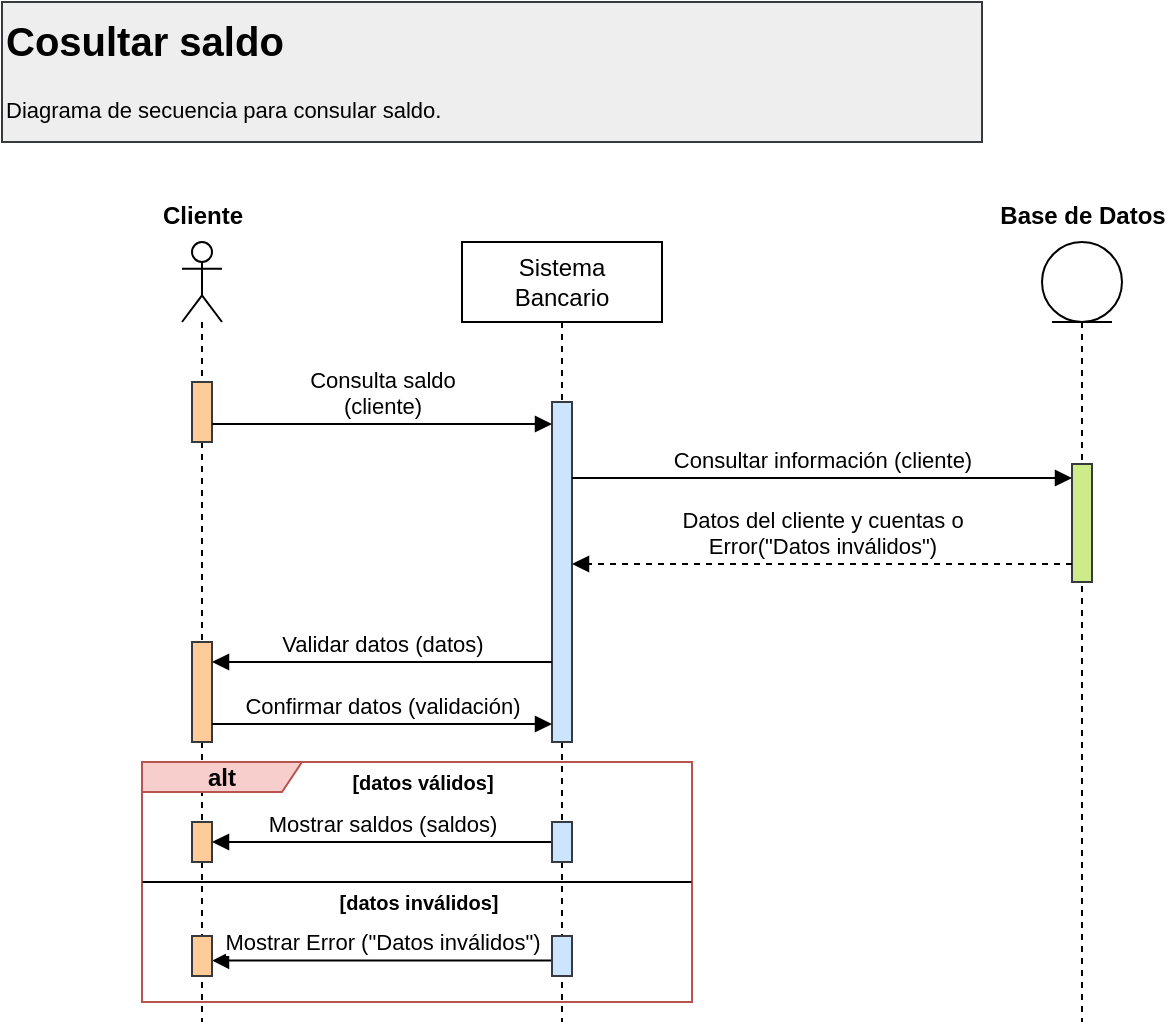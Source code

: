 <mxfile version="24.6.3" type="google">
  <diagram name="Página-1" id="D4xfMR_tDfcY7prQFISW">
    <mxGraphModel grid="1" page="1" gridSize="10" guides="1" tooltips="1" connect="1" arrows="1" fold="1" pageScale="1" pageWidth="1169" pageHeight="827" math="0" shadow="0">
      <root>
        <mxCell id="0" />
        <mxCell id="1" parent="0" />
        <mxCell id="BfA_5P8bwOXLROu7K_P--1" value="&lt;h1 style=&quot;margin-top: 0px;&quot;&gt;&lt;font style=&quot;font-size: 20px;&quot;&gt;Cosultar saldo&lt;/font&gt;&lt;/h1&gt;&lt;p style=&quot;font-size: 11px;&quot;&gt;Diagrama de secuencia para consular saldo.&lt;/p&gt;" style="text;html=1;whiteSpace=wrap;overflow=hidden;rounded=0;fillColor=#eeeeee;strokeColor=#36393d;fontSize=11;" vertex="1" parent="1">
          <mxGeometry x="10" y="10" width="490" height="70" as="geometry" />
        </mxCell>
        <mxCell id="BfA_5P8bwOXLROu7K_P--43" value="" style="shape=umlLifeline;perimeter=lifelinePerimeter;whiteSpace=wrap;html=1;container=1;dropTarget=0;collapsible=0;recursiveResize=0;outlineConnect=0;portConstraint=eastwest;newEdgeStyle={&quot;curved&quot;:0,&quot;rounded&quot;:0};participant=umlActor;" vertex="1" parent="1">
          <mxGeometry x="100" y="130" width="20" height="390" as="geometry" />
        </mxCell>
        <mxCell id="BfA_5P8bwOXLROu7K_P--57" value="" style="html=1;points=[[0,0,0,0,5],[0,1,0,0,-5],[1,0,0,0,5],[1,1,0,0,-5]];perimeter=orthogonalPerimeter;outlineConnect=0;targetShapes=umlLifeline;portConstraint=eastwest;newEdgeStyle={&quot;curved&quot;:0,&quot;rounded&quot;:0};fillColor=#ffcc99;strokeColor=#36393d;" vertex="1" parent="BfA_5P8bwOXLROu7K_P--43">
          <mxGeometry x="5" y="70" width="10" height="30" as="geometry" />
        </mxCell>
        <mxCell id="ppfvb2NsNzk55--3sPmV-1" value="" style="html=1;points=[[0,0,0,0,5],[0,1,0,0,-5],[1,0,0,0,5],[1,1,0,0,-5]];perimeter=orthogonalPerimeter;outlineConnect=0;targetShapes=umlLifeline;portConstraint=eastwest;newEdgeStyle={&quot;curved&quot;:0,&quot;rounded&quot;:0};fillColor=#ffcc99;strokeColor=#36393d;" vertex="1" parent="BfA_5P8bwOXLROu7K_P--43">
          <mxGeometry x="5" y="200" width="10" height="50" as="geometry" />
        </mxCell>
        <mxCell id="BfA_5P8bwOXLROu7K_P--44" value="Sistema&lt;br&gt;Bancario" style="shape=umlLifeline;perimeter=lifelinePerimeter;whiteSpace=wrap;html=1;container=1;dropTarget=0;collapsible=0;recursiveResize=0;outlineConnect=0;portConstraint=eastwest;newEdgeStyle={&quot;curved&quot;:0,&quot;rounded&quot;:0};" vertex="1" parent="1">
          <mxGeometry x="240" y="130" width="100" height="390" as="geometry" />
        </mxCell>
        <mxCell id="BfA_5P8bwOXLROu7K_P--56" value="" style="html=1;points=[[0,0,0,0,5],[0,1,0,0,-5],[1,0,0,0,5],[1,1,0,0,-5]];perimeter=orthogonalPerimeter;outlineConnect=0;targetShapes=umlLifeline;portConstraint=eastwest;newEdgeStyle={&quot;curved&quot;:0,&quot;rounded&quot;:0};fillColor=#cce5ff;strokeColor=#36393d;" vertex="1" parent="BfA_5P8bwOXLROu7K_P--44">
          <mxGeometry x="45" y="80" width="10" height="170" as="geometry" />
        </mxCell>
        <mxCell id="BfA_5P8bwOXLROu7K_P--45" value="Cliente" style="text;align=center;fontStyle=1;verticalAlign=middle;spacingLeft=3;spacingRight=3;strokeColor=none;rotatable=0;points=[[0,0.5],[1,0.5]];portConstraint=eastwest;html=1;" vertex="1" parent="1">
          <mxGeometry x="70" y="104" width="80" height="26" as="geometry" />
        </mxCell>
        <mxCell id="BfA_5P8bwOXLROu7K_P--48" value="" style="shape=umlLifeline;perimeter=lifelinePerimeter;whiteSpace=wrap;html=1;container=1;dropTarget=0;collapsible=0;recursiveResize=0;outlineConnect=0;portConstraint=eastwest;newEdgeStyle={&quot;curved&quot;:0,&quot;rounded&quot;:0};participant=umlEntity;" vertex="1" parent="1">
          <mxGeometry x="530" y="130" width="40" height="390" as="geometry" />
        </mxCell>
        <mxCell id="bcULmBKe0mkSa0cwNDqA-2" value="" style="html=1;points=[[0,0,0,0,5],[0,1,0,0,-5],[1,0,0,0,5],[1,1,0,0,-5]];perimeter=orthogonalPerimeter;outlineConnect=0;targetShapes=umlLifeline;portConstraint=eastwest;newEdgeStyle={&quot;curved&quot;:0,&quot;rounded&quot;:0};fillColor=#cdeb8b;strokeColor=#36393d;" vertex="1" parent="BfA_5P8bwOXLROu7K_P--48">
          <mxGeometry x="15" y="111" width="10" height="59" as="geometry" />
        </mxCell>
        <mxCell id="BfA_5P8bwOXLROu7K_P--49" value="Base de Datos" style="text;align=center;fontStyle=1;verticalAlign=middle;spacingLeft=3;spacingRight=3;strokeColor=none;rotatable=0;points=[[0,0.5],[1,0.5]];portConstraint=eastwest;html=1;" vertex="1" parent="1">
          <mxGeometry x="505" y="104" width="90" height="26" as="geometry" />
        </mxCell>
        <mxCell id="BfA_5P8bwOXLROu7K_P--55" value="Consulta saldo&lt;br&gt;(cliente)" style="html=1;verticalAlign=bottom;endArrow=block;curved=0;rounded=0;" edge="1" parent="1">
          <mxGeometry x="-0.002" width="80" relative="1" as="geometry">
            <mxPoint x="115" y="221" as="sourcePoint" />
            <mxPoint x="285" y="221" as="targetPoint" />
            <mxPoint as="offset" />
          </mxGeometry>
        </mxCell>
        <mxCell id="BfA_5P8bwOXLROu7K_P--58" value="Consultar información (cliente)" style="html=1;verticalAlign=bottom;endArrow=block;curved=0;rounded=0;" edge="1" parent="1" target="bcULmBKe0mkSa0cwNDqA-2">
          <mxGeometry width="80" relative="1" as="geometry">
            <mxPoint x="295" y="248" as="sourcePoint" />
            <mxPoint x="520" y="250" as="targetPoint" />
          </mxGeometry>
        </mxCell>
        <mxCell id="BfA_5P8bwOXLROu7K_P--86" value="Mostrar Error (&quot;Datos inválidos&quot;)" style="html=1;verticalAlign=bottom;endArrow=block;curved=0;rounded=0;" edge="1" parent="1">
          <mxGeometry width="80" relative="1" as="geometry">
            <mxPoint x="285" y="489.31" as="sourcePoint" />
            <mxPoint x="115" y="489.31" as="targetPoint" />
          </mxGeometry>
        </mxCell>
        <mxCell id="bcULmBKe0mkSa0cwNDqA-4" value="Datos del cliente y cuentas o &lt;br&gt;Error(&quot;Datos inválidos&quot;)" style="html=1;verticalAlign=bottom;endArrow=block;curved=0;rounded=0;dashed=1;" edge="1" parent="1">
          <mxGeometry width="80" relative="1" as="geometry">
            <mxPoint x="545.0" y="291" as="sourcePoint" />
            <mxPoint x="295" y="291" as="targetPoint" />
          </mxGeometry>
        </mxCell>
        <mxCell id="bcULmBKe0mkSa0cwNDqA-15" value="&lt;b&gt;alt&lt;/b&gt;" style="shape=umlFrame;whiteSpace=wrap;html=1;pointerEvents=0;width=80;height=15;fillColor=#f8cecc;strokeColor=#b85450;" vertex="1" parent="1">
          <mxGeometry x="80" y="390" width="275" height="120" as="geometry" />
        </mxCell>
        <mxCell id="NwqncXRK5OJ0vS-3r9_5-4" value="Validar datos (datos)" style="html=1;verticalAlign=bottom;endArrow=block;curved=0;rounded=0;" edge="1" parent="1">
          <mxGeometry width="80" relative="1" as="geometry">
            <mxPoint x="285" y="340" as="sourcePoint" />
            <mxPoint x="115" y="340" as="targetPoint" />
          </mxGeometry>
        </mxCell>
        <mxCell id="NwqncXRK5OJ0vS-3r9_5-10" value="[datos inválidos]" style="text;align=center;fontStyle=1;verticalAlign=middle;spacingLeft=3;spacingRight=3;rotatable=0;points=[[0,0.5],[1,0.5]];portConstraint=eastwest;html=1;fontSize=10;" vertex="1" parent="1">
          <mxGeometry x="157.5" y="450" width="120" height="20" as="geometry" />
        </mxCell>
        <mxCell id="NwqncXRK5OJ0vS-3r9_5-11" value="" style="endArrow=none;html=1;rounded=0;entryX=0.997;entryY=0.627;entryDx=0;entryDy=0;entryPerimeter=0;exitX=-0.001;exitY=0.627;exitDx=0;exitDy=0;exitPerimeter=0;" edge="1" parent="1">
          <mxGeometry width="50" height="50" relative="1" as="geometry">
            <mxPoint x="80.275" y="449.997" as="sourcePoint" />
            <mxPoint x="354.725" y="449.997" as="targetPoint" />
          </mxGeometry>
        </mxCell>
        <mxCell id="NwqncXRK5OJ0vS-3r9_5-12" value="[datos válidos]" style="text;align=center;fontStyle=1;verticalAlign=middle;spacingLeft=3;spacingRight=3;rotatable=0;points=[[0,0.5],[1,0.5]];portConstraint=eastwest;html=1;fontSize=10;" vertex="1" parent="1">
          <mxGeometry x="160" y="390" width="120" height="20" as="geometry" />
        </mxCell>
        <mxCell id="NwqncXRK5OJ0vS-3r9_5-13" value="" style="html=1;points=[[0,0,0,0,5],[0,1,0,0,-5],[1,0,0,0,5],[1,1,0,0,-5]];perimeter=orthogonalPerimeter;outlineConnect=0;targetShapes=umlLifeline;portConstraint=eastwest;newEdgeStyle={&quot;curved&quot;:0,&quot;rounded&quot;:0};fillColor=#ffcc99;strokeColor=#36393d;" vertex="1" parent="1">
          <mxGeometry x="105" y="420" width="10" height="20" as="geometry" />
        </mxCell>
        <mxCell id="NwqncXRK5OJ0vS-3r9_5-14" value="Mostrar saldos (saldos)" style="html=1;verticalAlign=bottom;endArrow=block;curved=0;rounded=0;" edge="1" parent="1">
          <mxGeometry width="80" relative="1" as="geometry">
            <mxPoint x="285" y="430.0" as="sourcePoint" />
            <mxPoint x="115" y="430.0" as="targetPoint" />
          </mxGeometry>
        </mxCell>
        <mxCell id="NwqncXRK5OJ0vS-3r9_5-15" value="" style="html=1;points=[[0,0,0,0,5],[0,1,0,0,-5],[1,0,0,0,5],[1,1,0,0,-5]];perimeter=orthogonalPerimeter;outlineConnect=0;targetShapes=umlLifeline;portConstraint=eastwest;newEdgeStyle={&quot;curved&quot;:0,&quot;rounded&quot;:0};fillColor=#cce5ff;strokeColor=#36393d;" vertex="1" parent="1">
          <mxGeometry x="285" y="420" width="10" height="20" as="geometry" />
        </mxCell>
        <mxCell id="A7_Kh4RqBEpTT9U6u_Qc-8" value="" style="html=1;points=[[0,0,0,0,5],[0,1,0,0,-5],[1,0,0,0,5],[1,1,0,0,-5]];perimeter=orthogonalPerimeter;outlineConnect=0;targetShapes=umlLifeline;portConstraint=eastwest;newEdgeStyle={&quot;curved&quot;:0,&quot;rounded&quot;:0};fillColor=#cce5ff;strokeColor=#36393d;" vertex="1" parent="1">
          <mxGeometry x="285" y="477" width="10" height="20" as="geometry" />
        </mxCell>
        <mxCell id="A7_Kh4RqBEpTT9U6u_Qc-9" value="" style="html=1;points=[[0,0,0,0,5],[0,1,0,0,-5],[1,0,0,0,5],[1,1,0,0,-5]];perimeter=orthogonalPerimeter;outlineConnect=0;targetShapes=umlLifeline;portConstraint=eastwest;newEdgeStyle={&quot;curved&quot;:0,&quot;rounded&quot;:0};fillColor=#ffcc99;strokeColor=#36393d;" vertex="1" parent="1">
          <mxGeometry x="105" y="477" width="10" height="20" as="geometry" />
        </mxCell>
        <mxCell id="ppfvb2NsNzk55--3sPmV-2" value="Confirmar datos (validación)" style="html=1;verticalAlign=bottom;endArrow=block;curved=0;rounded=0;" edge="1" parent="1">
          <mxGeometry width="80" relative="1" as="geometry">
            <mxPoint x="115" y="371" as="sourcePoint" />
            <mxPoint x="285" y="371" as="targetPoint" />
          </mxGeometry>
        </mxCell>
      </root>
    </mxGraphModel>
  </diagram>
</mxfile>

